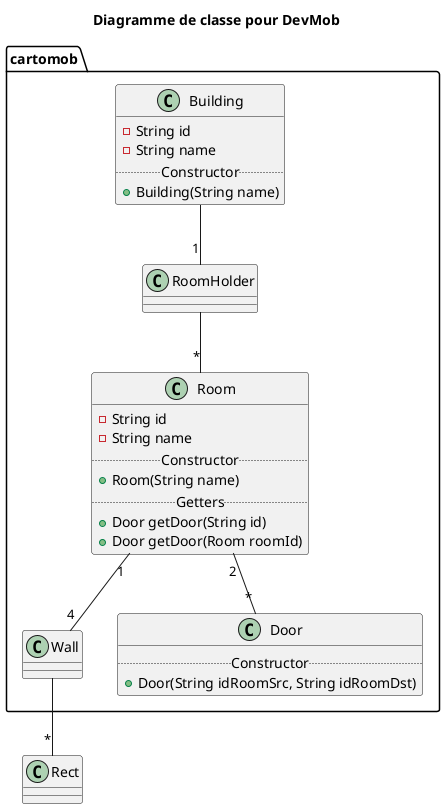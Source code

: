 @startuml

title Diagramme de classe pour DevMob

package cartomob {
  class Building {
    - String id
    - String name
    ..Constructor..
    + Building(String name)
  }

  class Room {
    - String id
    - String name
    ..Constructor..
    + Room(String name)
    ..Getters..
    + Door getDoor(String id)
    + Door getDoor(Room roomId)
  }

  class RoomHolder {}

  class Wall {}

  class Door {
    ..Constructor..
    + Door(String idRoomSrc, String idRoomDst)
  }
}


RoomHolder --"*" Room
Room "1"--"4" Wall
Building --"1" RoomHolder
Room "2"--"*" Door
Wall --"*" Rect

@enduml